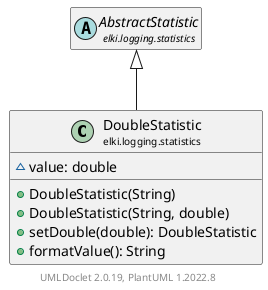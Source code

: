 @startuml
    remove .*\.(Instance|Par|Parameterizer|Factory)$
    set namespaceSeparator none
    hide empty fields
    hide empty methods

    class "<size:14>DoubleStatistic\n<size:10>elki.logging.statistics" as elki.logging.statistics.DoubleStatistic [[DoubleStatistic.html]] {
        ~value: double
        +DoubleStatistic(String)
        +DoubleStatistic(String, double)
        +setDouble(double): DoubleStatistic
        +formatValue(): String
    }

    abstract class "<size:14>AbstractStatistic\n<size:10>elki.logging.statistics" as elki.logging.statistics.AbstractStatistic [[AbstractStatistic.html]]

    elki.logging.statistics.AbstractStatistic <|-- elki.logging.statistics.DoubleStatistic

    center footer UMLDoclet 2.0.19, PlantUML 1.2022.8
@enduml
